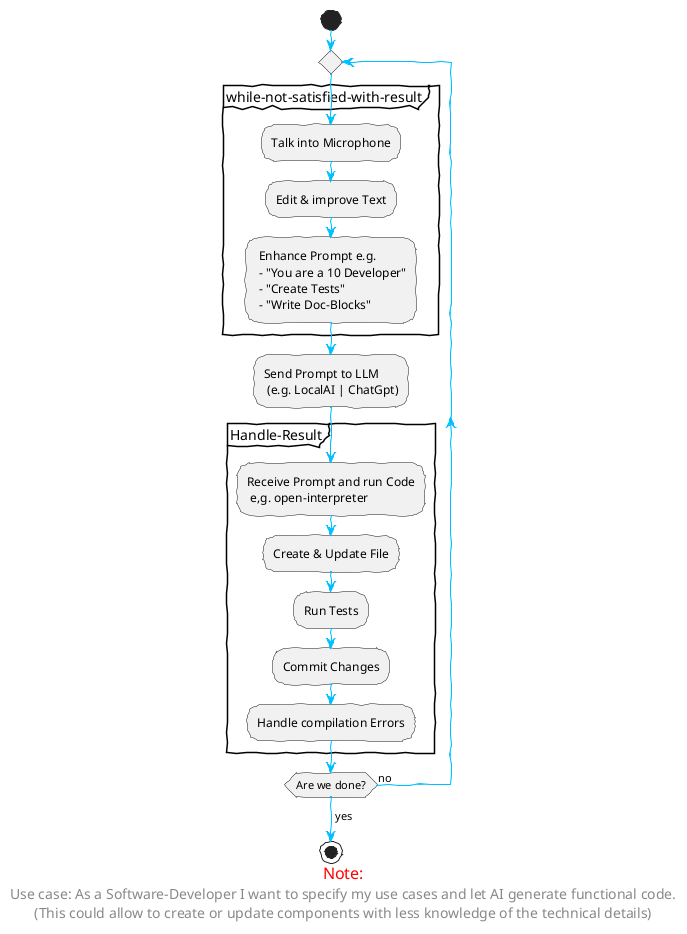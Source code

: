 @startuml

skinparam handwritten true

skinparam sequence {
ArrowColor DeepSkyBlue
ActorBorderColor DeepSkyBlue
LifeLineBorderColor blue
LifeLineBackgroundColor #A9DCDF

ParticipantBorderColor DodgerBlue
ParticipantBackgroundColor DeepSkyBlue

ParticipantFontColor #333

ActorBackgroundColor aqua
ActorFontColor DeepSkyBlue
ActorFontSize 17
ActorFontName Aapex
}

footer
<font color=red size=16>Note:</font>
<font  size=14>Use case: As a Software-Developer I want to specify my use cases and let AI generate functional code.</font>
<font  size=14>(This could allow to create or update components with less knowledge of the technical details)</font>
endfooter

start

repeat

partition while-not-satisfied-with-result {

:Talk into Microphone;
:Edit & improve Text;
: Enhance Prompt e.g.
 - "You are a 10 Developer"
 - "Create Tests"
 - "Write Doc-Blocks";
}

:Send Prompt to LLM 
 (e.g. LocalAI | ChatGpt);

partition Handle-Result {

:Receive Prompt and run Code
 e,g. open-interpreter;
:Create & Update File;
:Run Tests;
:Commit Changes;
:Handle compilation Errors;
}


repeat while (Are we done?) is (no)
->yes;

stop

@enduml
